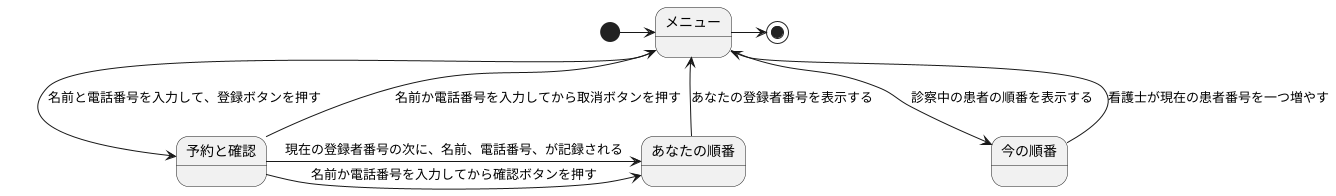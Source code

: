 @startuml 演習6-3-2
state メニュー
[*] -> メニュー
メニュー  -> [*]
メニュー --> 予約と確認 : 名前と電話番号を入力して、登録ボタンを押す
予約と確認 -right-> あなたの順番 : 現在の登録者番号の次に、名前、電話番号、が記録される
予約と確認 -right-> あなたの順番 : 名前か電話番号を入力してから確認ボタンを押す
予約と確認 --> メニュー : 名前か電話番号を入力してから取消ボタンを押す
メニュー <-- あなたの順番 : あなたの登録者番号を表示する
メニュー --> 今の順番 : 診察中の患者の順番を表示する
メニュー <-right- 今の順番 : 看護士が現在の患者番号を一つ増やす
@enduml
